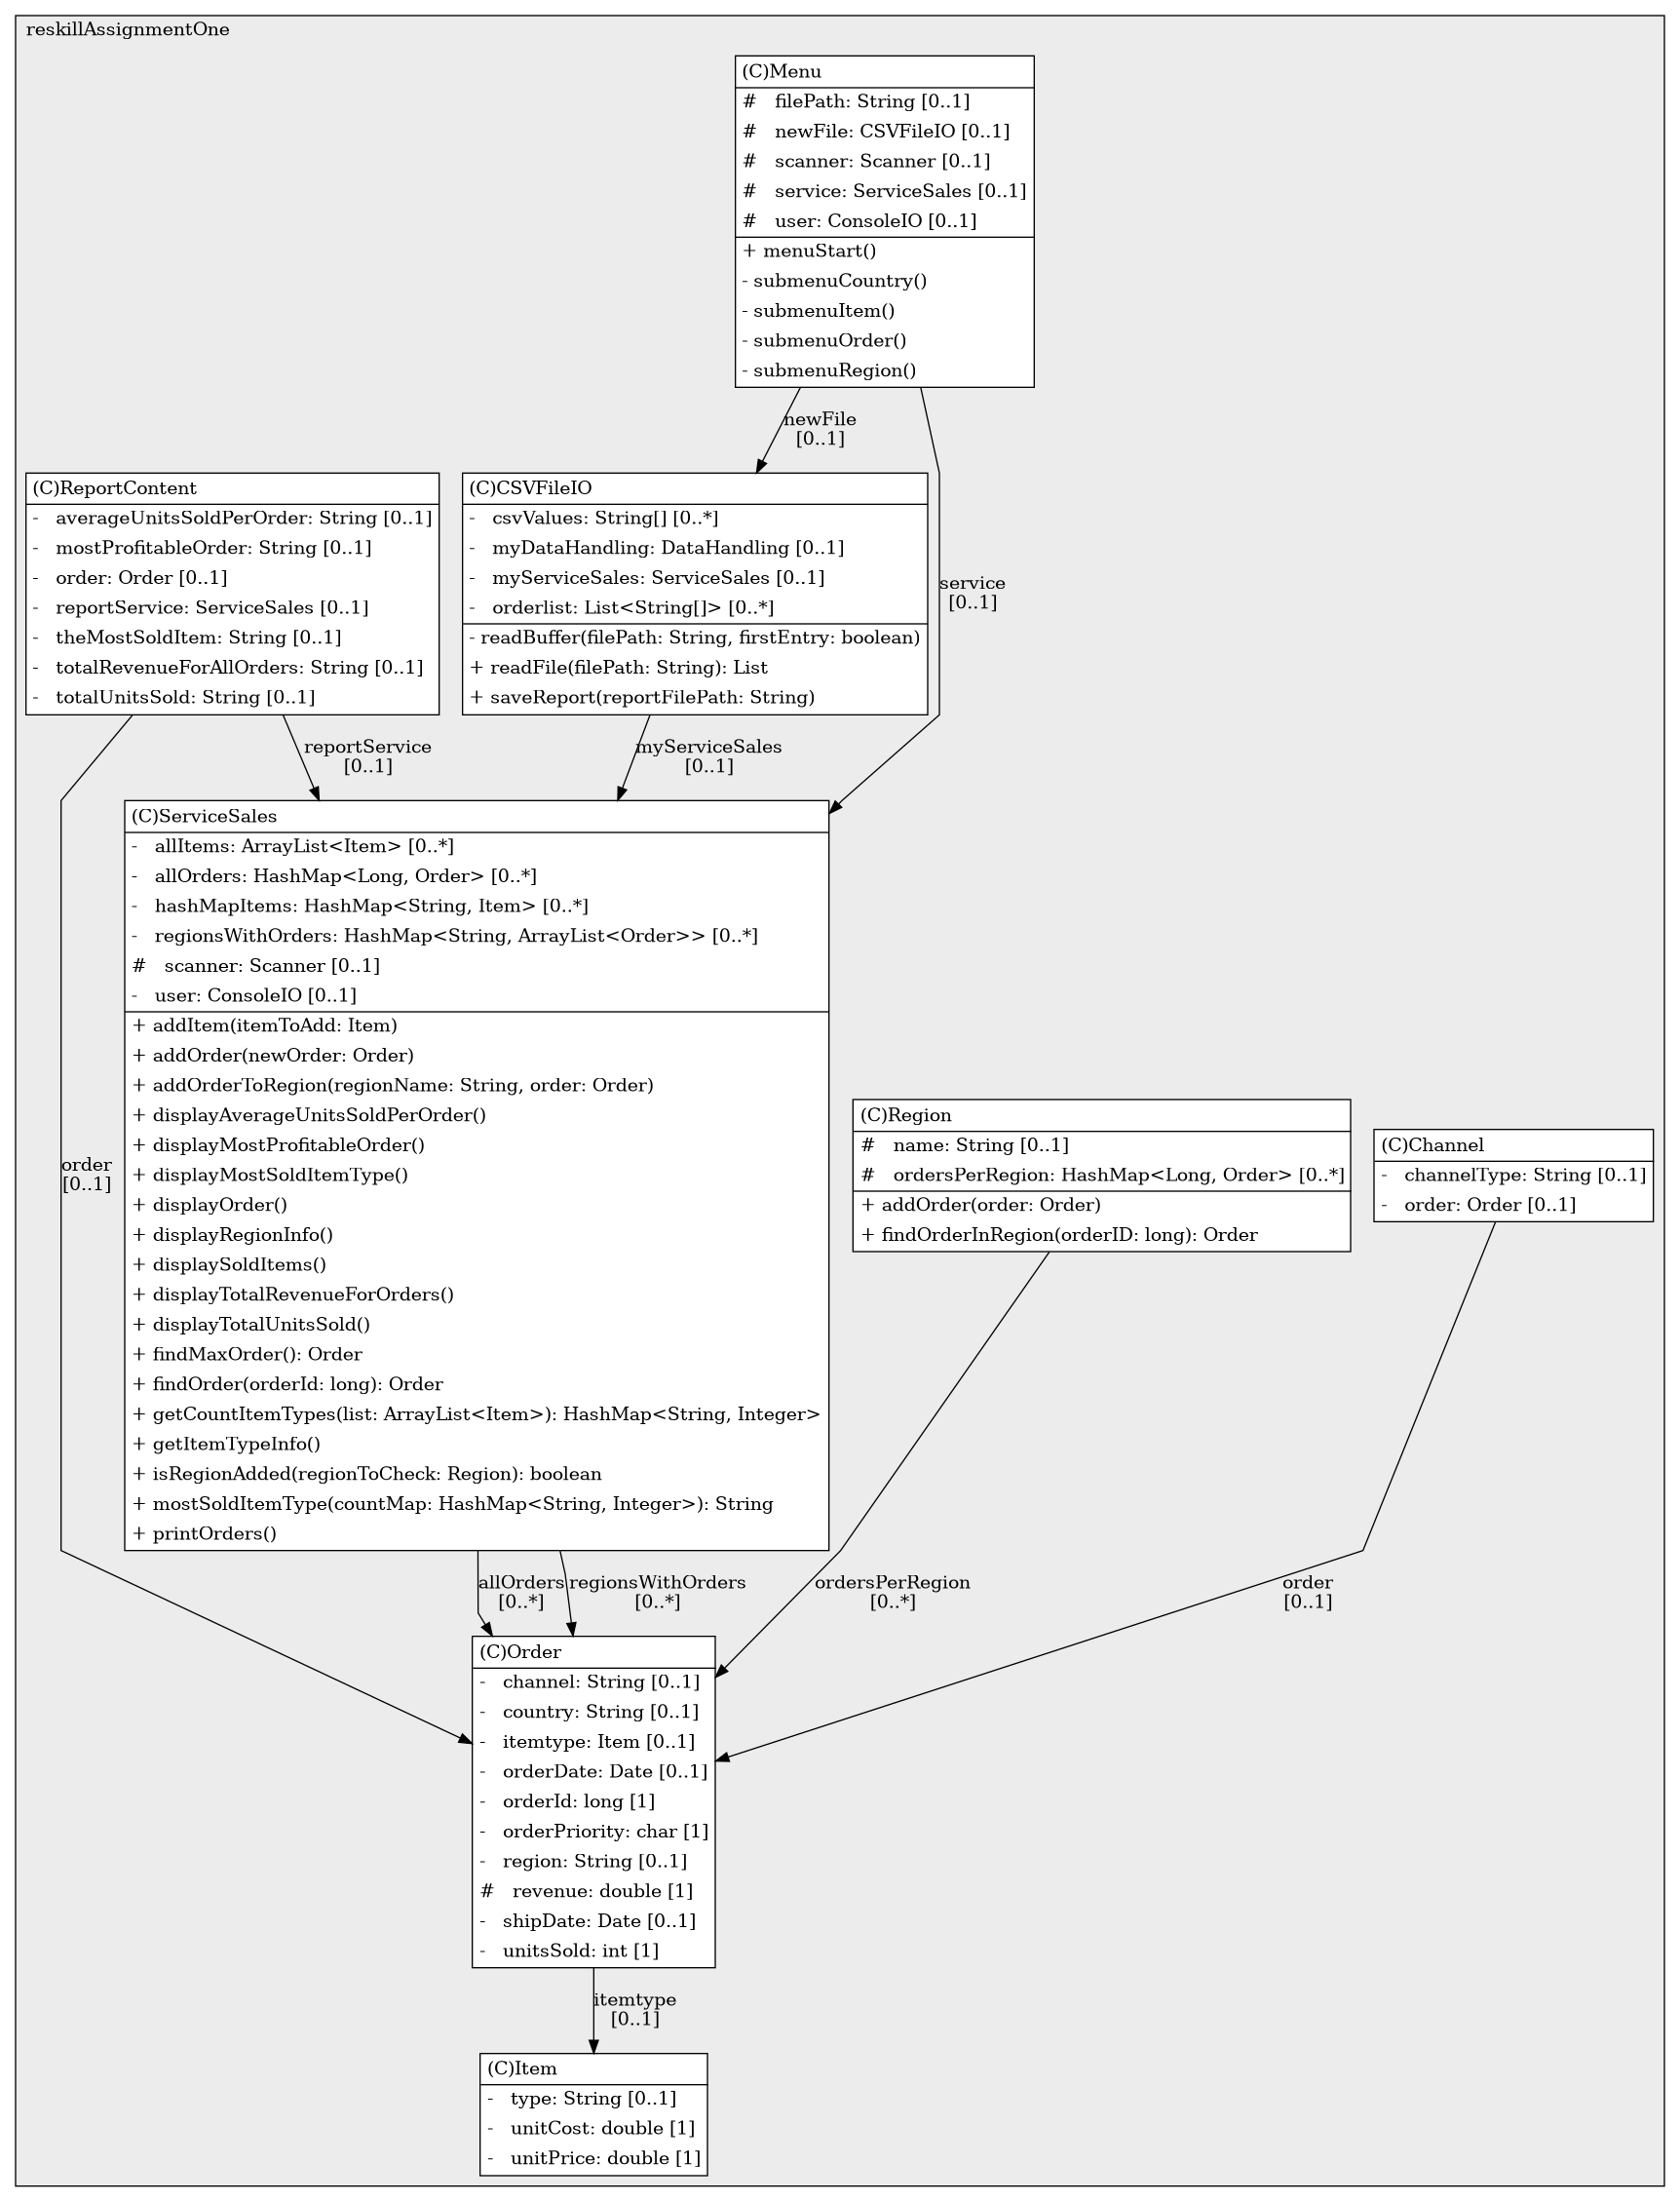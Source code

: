 @startuml

/' diagram meta data start
config=StructureConfiguration;
{
  "projectClassification": {
    "searchMode": "OpenProject", // OpenProject, AllProjects
    "includedProjects": "",
    "pathEndKeywords": "*.impl",
    "isClientPath": "",
    "isClientName": "",
    "isTestPath": "",
    "isTestName": "",
    "isMappingPath": "",
    "isMappingName": "",
    "isDataAccessPath": "",
    "isDataAccessName": "",
    "isDataStructurePath": "",
    "isDataStructureName": "",
    "isInterfaceStructuresPath": "",
    "isInterfaceStructuresName": "",
    "isEntryPointPath": "",
    "isEntryPointName": ""
  },
  "graphRestriction": {
    "classPackageExcludeFilter": "",
    "classPackageIncludeFilter": "",
    "classNameExcludeFilter": "",
    "classNameIncludeFilter": "",
    "methodNameExcludeFilter": "",
    "methodNameIncludeFilter": "",
    "removeByInheritance": "", // inheritance/annotation based filtering is done in a second step
    "removeByAnnotation": "",
    "removeByClassPackage": "", // cleanup the graph after inheritance/annotation based filtering is done
    "removeByClassName": "",
    "cutMappings": false,
    "cutEnum": true,
    "cutTests": true,
    "cutClient": true,
    "cutDataAccess": false,
    "cutInterfaceStructures": false,
    "cutDataStructures": false,
    "cutGetterAndSetter": true,
    "cutConstructors": true
  },
  "graphTraversal": {
    "forwardDepth": 6,
    "backwardDepth": 6,
    "classPackageExcludeFilter": "",
    "classPackageIncludeFilter": "",
    "classNameExcludeFilter": "",
    "classNameIncludeFilter": "",
    "methodNameExcludeFilter": "",
    "methodNameIncludeFilter": "",
    "hideMappings": false,
    "hideDataStructures": false,
    "hidePrivateMethods": true,
    "hideInterfaceCalls": true, // indirection: implementation -> interface (is hidden) -> implementation
    "onlyShowApplicationEntryPoints": false // root node is included
  },
  "details": {
    "aggregation": "GroupByClass", // ByClass, GroupByClass, None
    "showClassGenericTypes": true,
    "showMethods": true,
    "showMethodParameterNames": true,
    "showMethodParameterTypes": true,
    "showMethodReturnType": true,
    "showPackageLevels": 2,
    "showDetailedClassStructure": true
  },
  "rootClass": "reskillAssignmentOne.Order"
}
diagram meta data end '/



digraph g {
    rankdir="TB"
    splines=polyline
    

'nodes 
subgraph cluster_1583048453 { 
   	label=reskillAssignmentOne
	labeljust=l
	fillcolor="#ececec"
	style=filled
   
   CSVFileIO1583048453[
	label=<<TABLE BORDER="1" CELLBORDER="0" CELLPADDING="4" CELLSPACING="0">
<TR><TD ALIGN="LEFT" >(C)CSVFileIO</TD></TR>
<HR/>
<TR><TD ALIGN="LEFT" >-   csvValues: String[] [0..*]</TD></TR>
<TR><TD ALIGN="LEFT" >-   myDataHandling: DataHandling [0..1]</TD></TR>
<TR><TD ALIGN="LEFT" >-   myServiceSales: ServiceSales [0..1]</TD></TR>
<TR><TD ALIGN="LEFT" >-   orderlist: List&lt;String[]&gt; [0..*]</TD></TR>
<HR/>
<TR><TD ALIGN="LEFT" >- readBuffer(filePath: String, firstEntry: boolean)</TD></TR>
<TR><TD ALIGN="LEFT" >+ readFile(filePath: String): List</TD></TR>
<TR><TD ALIGN="LEFT" >+ saveReport(reportFilePath: String)</TD></TR>
</TABLE>>
	style=filled
	margin=0
	shape=plaintext
	fillcolor="#FFFFFF"
];

Channel1583048453[
	label=<<TABLE BORDER="1" CELLBORDER="0" CELLPADDING="4" CELLSPACING="0">
<TR><TD ALIGN="LEFT" >(C)Channel</TD></TR>
<HR/>
<TR><TD ALIGN="LEFT" >-   channelType: String [0..1]</TD></TR>
<TR><TD ALIGN="LEFT" >-   order: Order [0..1]</TD></TR>
</TABLE>>
	style=filled
	margin=0
	shape=plaintext
	fillcolor="#FFFFFF"
];

Item1583048453[
	label=<<TABLE BORDER="1" CELLBORDER="0" CELLPADDING="4" CELLSPACING="0">
<TR><TD ALIGN="LEFT" >(C)Item</TD></TR>
<HR/>
<TR><TD ALIGN="LEFT" >-   type: String [0..1]</TD></TR>
<TR><TD ALIGN="LEFT" >-   unitCost: double [1]</TD></TR>
<TR><TD ALIGN="LEFT" >-   unitPrice: double [1]</TD></TR>
</TABLE>>
	style=filled
	margin=0
	shape=plaintext
	fillcolor="#FFFFFF"
];

Menu1583048453[
	label=<<TABLE BORDER="1" CELLBORDER="0" CELLPADDING="4" CELLSPACING="0">
<TR><TD ALIGN="LEFT" >(C)Menu</TD></TR>
<HR/>
<TR><TD ALIGN="LEFT" >#   filePath: String [0..1]</TD></TR>
<TR><TD ALIGN="LEFT" >#   newFile: CSVFileIO [0..1]</TD></TR>
<TR><TD ALIGN="LEFT" >#   scanner: Scanner [0..1]</TD></TR>
<TR><TD ALIGN="LEFT" >#   service: ServiceSales [0..1]</TD></TR>
<TR><TD ALIGN="LEFT" >#   user: ConsoleIO [0..1]</TD></TR>
<HR/>
<TR><TD ALIGN="LEFT" >+ menuStart()</TD></TR>
<TR><TD ALIGN="LEFT" >- submenuCountry()</TD></TR>
<TR><TD ALIGN="LEFT" >- submenuItem()</TD></TR>
<TR><TD ALIGN="LEFT" >- submenuOrder()</TD></TR>
<TR><TD ALIGN="LEFT" >- submenuRegion()</TD></TR>
</TABLE>>
	style=filled
	margin=0
	shape=plaintext
	fillcolor="#FFFFFF"
];

Order1583048453[
	label=<<TABLE BORDER="1" CELLBORDER="0" CELLPADDING="4" CELLSPACING="0">
<TR><TD ALIGN="LEFT" >(C)Order</TD></TR>
<HR/>
<TR><TD ALIGN="LEFT" >-   channel: String [0..1]</TD></TR>
<TR><TD ALIGN="LEFT" >-   country: String [0..1]</TD></TR>
<TR><TD ALIGN="LEFT" >-   itemtype: Item [0..1]</TD></TR>
<TR><TD ALIGN="LEFT" >-   orderDate: Date [0..1]</TD></TR>
<TR><TD ALIGN="LEFT" >-   orderId: long [1]</TD></TR>
<TR><TD ALIGN="LEFT" >-   orderPriority: char [1]</TD></TR>
<TR><TD ALIGN="LEFT" >-   region: String [0..1]</TD></TR>
<TR><TD ALIGN="LEFT" >#   revenue: double [1]</TD></TR>
<TR><TD ALIGN="LEFT" >-   shipDate: Date [0..1]</TD></TR>
<TR><TD ALIGN="LEFT" >-   unitsSold: int [1]</TD></TR>
</TABLE>>
	style=filled
	margin=0
	shape=plaintext
	fillcolor="#FFFFFF"
];

Region1583048453[
	label=<<TABLE BORDER="1" CELLBORDER="0" CELLPADDING="4" CELLSPACING="0">
<TR><TD ALIGN="LEFT" >(C)Region</TD></TR>
<HR/>
<TR><TD ALIGN="LEFT" >#   name: String [0..1]</TD></TR>
<TR><TD ALIGN="LEFT" >#   ordersPerRegion: HashMap&lt;Long, Order&gt; [0..*]</TD></TR>
<HR/>
<TR><TD ALIGN="LEFT" >+ addOrder(order: Order)</TD></TR>
<TR><TD ALIGN="LEFT" >+ findOrderInRegion(orderID: long): Order</TD></TR>
</TABLE>>
	style=filled
	margin=0
	shape=plaintext
	fillcolor="#FFFFFF"
];

ReportContent1583048453[
	label=<<TABLE BORDER="1" CELLBORDER="0" CELLPADDING="4" CELLSPACING="0">
<TR><TD ALIGN="LEFT" >(C)ReportContent</TD></TR>
<HR/>
<TR><TD ALIGN="LEFT" >-   averageUnitsSoldPerOrder: String [0..1]</TD></TR>
<TR><TD ALIGN="LEFT" >-   mostProfitableOrder: String [0..1]</TD></TR>
<TR><TD ALIGN="LEFT" >-   order: Order [0..1]</TD></TR>
<TR><TD ALIGN="LEFT" >-   reportService: ServiceSales [0..1]</TD></TR>
<TR><TD ALIGN="LEFT" >-   theMostSoldItem: String [0..1]</TD></TR>
<TR><TD ALIGN="LEFT" >-   totalRevenueForAllOrders: String [0..1]</TD></TR>
<TR><TD ALIGN="LEFT" >-   totalUnitsSold: String [0..1]</TD></TR>
</TABLE>>
	style=filled
	margin=0
	shape=plaintext
	fillcolor="#FFFFFF"
];

ServiceSales1583048453[
	label=<<TABLE BORDER="1" CELLBORDER="0" CELLPADDING="4" CELLSPACING="0">
<TR><TD ALIGN="LEFT" >(C)ServiceSales</TD></TR>
<HR/>
<TR><TD ALIGN="LEFT" >-   allItems: ArrayList&lt;Item&gt; [0..*]</TD></TR>
<TR><TD ALIGN="LEFT" >-   allOrders: HashMap&lt;Long, Order&gt; [0..*]</TD></TR>
<TR><TD ALIGN="LEFT" >-   hashMapItems: HashMap&lt;String, Item&gt; [0..*]</TD></TR>
<TR><TD ALIGN="LEFT" >-   regionsWithOrders: HashMap&lt;String, ArrayList&lt;Order&gt;&gt; [0..*]</TD></TR>
<TR><TD ALIGN="LEFT" >#   scanner: Scanner [0..1]</TD></TR>
<TR><TD ALIGN="LEFT" >-   user: ConsoleIO [0..1]</TD></TR>
<HR/>
<TR><TD ALIGN="LEFT" >+ addItem(itemToAdd: Item)</TD></TR>
<TR><TD ALIGN="LEFT" >+ addOrder(newOrder: Order)</TD></TR>
<TR><TD ALIGN="LEFT" >+ addOrderToRegion(regionName: String, order: Order)</TD></TR>
<TR><TD ALIGN="LEFT" >+ displayAverageUnitsSoldPerOrder()</TD></TR>
<TR><TD ALIGN="LEFT" >+ displayMostProfitableOrder()</TD></TR>
<TR><TD ALIGN="LEFT" >+ displayMostSoldItemType()</TD></TR>
<TR><TD ALIGN="LEFT" >+ displayOrder()</TD></TR>
<TR><TD ALIGN="LEFT" >+ displayRegionInfo()</TD></TR>
<TR><TD ALIGN="LEFT" >+ displaySoldItems()</TD></TR>
<TR><TD ALIGN="LEFT" >+ displayTotalRevenueForOrders()</TD></TR>
<TR><TD ALIGN="LEFT" >+ displayTotalUnitsSold()</TD></TR>
<TR><TD ALIGN="LEFT" >+ findMaxOrder(): Order</TD></TR>
<TR><TD ALIGN="LEFT" >+ findOrder(orderId: long): Order</TD></TR>
<TR><TD ALIGN="LEFT" >+ getCountItemTypes(list: ArrayList&lt;Item&gt;): HashMap&lt;String, Integer&gt;</TD></TR>
<TR><TD ALIGN="LEFT" >+ getItemTypeInfo()</TD></TR>
<TR><TD ALIGN="LEFT" >+ isRegionAdded(regionToCheck: Region): boolean</TD></TR>
<TR><TD ALIGN="LEFT" >+ mostSoldItemType(countMap: HashMap&lt;String, Integer&gt;): String</TD></TR>
<TR><TD ALIGN="LEFT" >+ printOrders()</TD></TR>
</TABLE>>
	style=filled
	margin=0
	shape=plaintext
	fillcolor="#FFFFFF"
];
} 

'edges    
CSVFileIO1583048453 -> ServiceSales1583048453[label="myServiceSales
[0..1]"];
Channel1583048453 -> Order1583048453[label="order
[0..1]"];
Menu1583048453 -> CSVFileIO1583048453[label="newFile
[0..1]"];
Menu1583048453 -> ServiceSales1583048453[label="service
[0..1]"];
Order1583048453 -> Item1583048453[label="itemtype
[0..1]"];
Region1583048453 -> Order1583048453[label="ordersPerRegion
[0..*]"];
ReportContent1583048453 -> Order1583048453[label="order
[0..1]"];
ReportContent1583048453 -> ServiceSales1583048453[label="reportService
[0..1]"];
ServiceSales1583048453 -> Order1583048453[label="allOrders
[0..*]"];
ServiceSales1583048453 -> Order1583048453[label="regionsWithOrders
[0..*]"];
    
}
@enduml